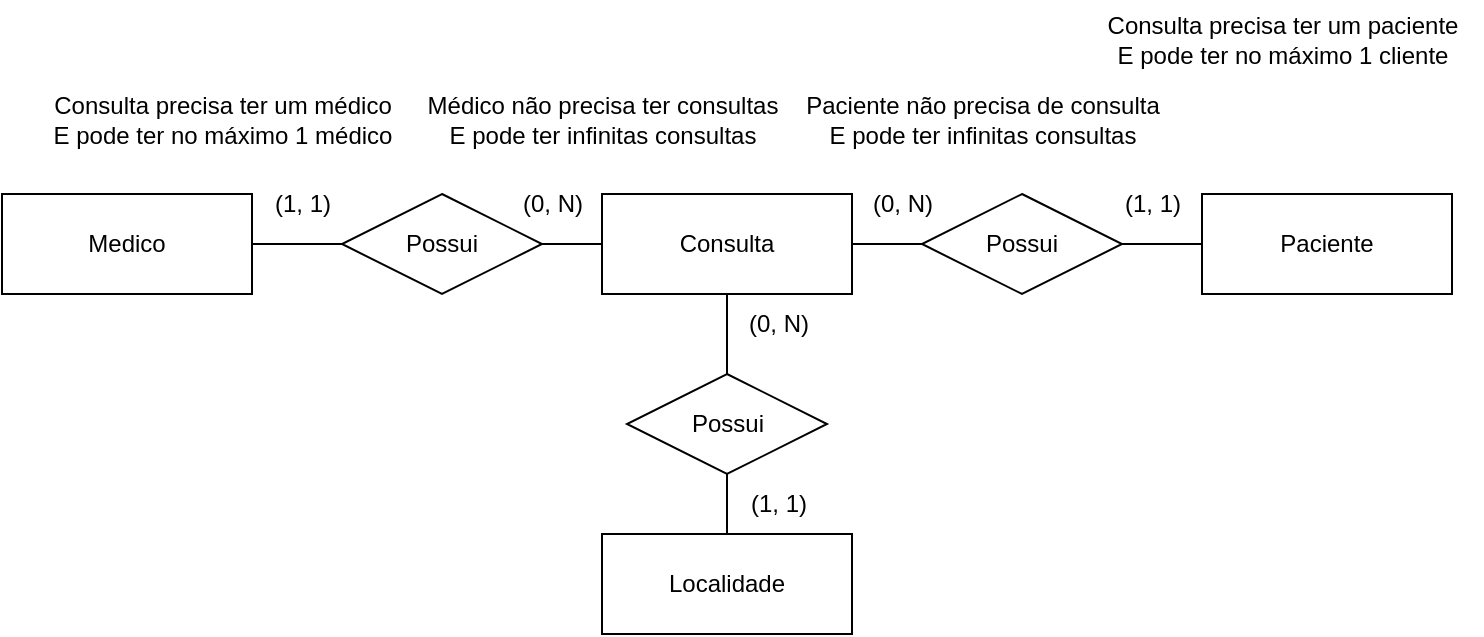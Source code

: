 <mxfile version="26.2.4" pages="3">
  <diagram name="Modelo Conceitual" id="lQObO2zVWyFt1zHeVum0">
    <mxGraphModel dx="863" dy="475" grid="1" gridSize="10" guides="1" tooltips="1" connect="1" arrows="1" fold="1" page="1" pageScale="1" pageWidth="827" pageHeight="1169" math="0" shadow="0">
      <root>
        <mxCell id="0" />
        <mxCell id="1" parent="0" />
        <mxCell id="z-CXt940HgK7hpkrll2q-1" value="Medico" style="whiteSpace=wrap;html=1;align=center;" vertex="1" parent="1">
          <mxGeometry x="90" y="140" width="125" height="50" as="geometry" />
        </mxCell>
        <mxCell id="z-CXt940HgK7hpkrll2q-2" value="Paciente" style="whiteSpace=wrap;html=1;align=center;" vertex="1" parent="1">
          <mxGeometry x="690" y="140" width="125" height="50" as="geometry" />
        </mxCell>
        <mxCell id="z-CXt940HgK7hpkrll2q-12" value="" style="edgeStyle=orthogonalEdgeStyle;rounded=0;orthogonalLoop=1;jettySize=auto;html=1;endArrow=none;startFill=0;" edge="1" parent="1" source="z-CXt940HgK7hpkrll2q-3" target="z-CXt940HgK7hpkrll2q-6">
          <mxGeometry relative="1" as="geometry" />
        </mxCell>
        <mxCell id="z-CXt940HgK7hpkrll2q-13" value="" style="edgeStyle=orthogonalEdgeStyle;rounded=0;orthogonalLoop=1;jettySize=auto;html=1;endArrow=none;startFill=0;" edge="1" parent="1" source="z-CXt940HgK7hpkrll2q-3" target="z-CXt940HgK7hpkrll2q-7">
          <mxGeometry relative="1" as="geometry" />
        </mxCell>
        <mxCell id="z-CXt940HgK7hpkrll2q-16" value="" style="edgeStyle=orthogonalEdgeStyle;rounded=0;orthogonalLoop=1;jettySize=auto;html=1;endArrow=none;startFill=0;" edge="1" parent="1" source="z-CXt940HgK7hpkrll2q-3" target="z-CXt940HgK7hpkrll2q-15">
          <mxGeometry relative="1" as="geometry" />
        </mxCell>
        <mxCell id="z-CXt940HgK7hpkrll2q-3" value="Consulta" style="whiteSpace=wrap;html=1;align=center;" vertex="1" parent="1">
          <mxGeometry x="390" y="140" width="125" height="50" as="geometry" />
        </mxCell>
        <mxCell id="z-CXt940HgK7hpkrll2q-18" value="" style="edgeStyle=orthogonalEdgeStyle;rounded=0;orthogonalLoop=1;jettySize=auto;html=1;endArrow=none;startFill=0;" edge="1" parent="1" source="z-CXt940HgK7hpkrll2q-5" target="z-CXt940HgK7hpkrll2q-15">
          <mxGeometry relative="1" as="geometry" />
        </mxCell>
        <mxCell id="z-CXt940HgK7hpkrll2q-5" value="Localidade" style="whiteSpace=wrap;html=1;align=center;" vertex="1" parent="1">
          <mxGeometry x="390" y="310" width="125" height="50" as="geometry" />
        </mxCell>
        <mxCell id="z-CXt940HgK7hpkrll2q-9" value="" style="edgeStyle=orthogonalEdgeStyle;rounded=0;orthogonalLoop=1;jettySize=auto;html=1;endArrow=none;startFill=0;" edge="1" parent="1" source="z-CXt940HgK7hpkrll2q-6" target="z-CXt940HgK7hpkrll2q-1">
          <mxGeometry relative="1" as="geometry" />
        </mxCell>
        <mxCell id="z-CXt940HgK7hpkrll2q-6" value="Possui" style="shape=rhombus;perimeter=rhombusPerimeter;whiteSpace=wrap;html=1;align=center;" vertex="1" parent="1">
          <mxGeometry x="260" y="140" width="100" height="50" as="geometry" />
        </mxCell>
        <mxCell id="z-CXt940HgK7hpkrll2q-14" value="" style="edgeStyle=orthogonalEdgeStyle;rounded=0;orthogonalLoop=1;jettySize=auto;html=1;endArrow=none;startFill=0;" edge="1" parent="1" source="z-CXt940HgK7hpkrll2q-7" target="z-CXt940HgK7hpkrll2q-2">
          <mxGeometry relative="1" as="geometry" />
        </mxCell>
        <mxCell id="z-CXt940HgK7hpkrll2q-7" value="Possui" style="shape=rhombus;perimeter=rhombusPerimeter;whiteSpace=wrap;html=1;align=center;" vertex="1" parent="1">
          <mxGeometry x="550" y="140" width="100" height="50" as="geometry" />
        </mxCell>
        <mxCell id="z-CXt940HgK7hpkrll2q-15" value="Possui" style="shape=rhombus;perimeter=rhombusPerimeter;whiteSpace=wrap;html=1;align=center;" vertex="1" parent="1">
          <mxGeometry x="402.5" y="230" width="100" height="50" as="geometry" />
        </mxCell>
        <mxCell id="z-CXt940HgK7hpkrll2q-19" value="(1, 1)" style="text;html=1;align=center;verticalAlign=middle;resizable=0;points=[];autosize=1;strokeColor=none;fillColor=none;" vertex="1" parent="1">
          <mxGeometry x="215" y="130" width="50" height="30" as="geometry" />
        </mxCell>
        <mxCell id="z-CXt940HgK7hpkrll2q-20" value="(0, N)" style="text;html=1;align=center;verticalAlign=middle;resizable=0;points=[];autosize=1;strokeColor=none;fillColor=none;" vertex="1" parent="1">
          <mxGeometry x="340" y="130" width="50" height="30" as="geometry" />
        </mxCell>
        <mxCell id="z-CXt940HgK7hpkrll2q-21" value="Consulta precisa ter um médico&lt;br&gt;E pode ter no máximo 1 médico" style="text;html=1;align=center;verticalAlign=middle;resizable=0;points=[];autosize=1;strokeColor=none;fillColor=none;" vertex="1" parent="1">
          <mxGeometry x="105" y="83" width="190" height="40" as="geometry" />
        </mxCell>
        <mxCell id="z-CXt940HgK7hpkrll2q-22" value="Médico não precisa ter consultas&lt;br&gt;E pode ter infinitas consultas" style="text;html=1;align=center;verticalAlign=middle;resizable=0;points=[];autosize=1;strokeColor=none;fillColor=none;" vertex="1" parent="1">
          <mxGeometry x="290" y="83" width="200" height="40" as="geometry" />
        </mxCell>
        <mxCell id="z-CXt940HgK7hpkrll2q-23" value="(1, 1)" style="text;html=1;align=center;verticalAlign=middle;resizable=0;points=[];autosize=1;strokeColor=none;fillColor=none;" vertex="1" parent="1">
          <mxGeometry x="640" y="130" width="50" height="30" as="geometry" />
        </mxCell>
        <mxCell id="z-CXt940HgK7hpkrll2q-24" value="(0, N)" style="text;html=1;align=center;verticalAlign=middle;resizable=0;points=[];autosize=1;strokeColor=none;fillColor=none;" vertex="1" parent="1">
          <mxGeometry x="515" y="130" width="50" height="30" as="geometry" />
        </mxCell>
        <mxCell id="z-CXt940HgK7hpkrll2q-25" value="(1, 1)" style="text;html=1;align=center;verticalAlign=middle;resizable=0;points=[];autosize=1;strokeColor=none;fillColor=none;" vertex="1" parent="1">
          <mxGeometry x="452.5" y="280" width="50" height="30" as="geometry" />
        </mxCell>
        <mxCell id="z-CXt940HgK7hpkrll2q-26" value="Paciente não precisa de consulta&lt;br&gt;E pode ter infinitas consultas" style="text;html=1;align=center;verticalAlign=middle;resizable=0;points=[];autosize=1;strokeColor=none;fillColor=none;" vertex="1" parent="1">
          <mxGeometry x="480" y="83" width="200" height="40" as="geometry" />
        </mxCell>
        <mxCell id="z-CXt940HgK7hpkrll2q-27" value="(0, N)" style="text;html=1;align=center;verticalAlign=middle;resizable=0;points=[];autosize=1;strokeColor=none;fillColor=none;" vertex="1" parent="1">
          <mxGeometry x="452.5" y="190" width="50" height="30" as="geometry" />
        </mxCell>
        <mxCell id="z-CXt940HgK7hpkrll2q-28" value="Consulta precisa ter um paciente&lt;br&gt;E pode ter no máximo 1 cliente" style="text;html=1;align=center;verticalAlign=middle;resizable=0;points=[];autosize=1;strokeColor=none;fillColor=none;" vertex="1" parent="1">
          <mxGeometry x="630" y="43" width="200" height="40" as="geometry" />
        </mxCell>
      </root>
    </mxGraphModel>
  </diagram>
  <diagram id="CRshvavJHdEiDE6EXVRU" name="Modelo Lógico">
    <mxGraphModel dx="1151" dy="633" grid="1" gridSize="10" guides="1" tooltips="1" connect="1" arrows="1" fold="1" page="1" pageScale="1" pageWidth="827" pageHeight="1169" math="0" shadow="0">
      <root>
        <mxCell id="0" />
        <mxCell id="1" parent="0" />
        <mxCell id="iVw9ZuZXRppPQc15e4Vy-1" value="Medico" style="shape=table;startSize=30;container=1;collapsible=1;childLayout=tableLayout;fixedRows=1;rowLines=0;fontStyle=1;align=center;resizeLast=1;html=1;" vertex="1" parent="1">
          <mxGeometry x="80" y="140" width="180" height="180" as="geometry" />
        </mxCell>
        <mxCell id="iVw9ZuZXRppPQc15e4Vy-2" value="" style="shape=tableRow;horizontal=0;startSize=0;swimlaneHead=0;swimlaneBody=0;fillColor=none;collapsible=0;dropTarget=0;points=[[0,0.5],[1,0.5]];portConstraint=eastwest;top=0;left=0;right=0;bottom=1;" vertex="1" parent="iVw9ZuZXRppPQc15e4Vy-1">
          <mxGeometry y="30" width="180" height="30" as="geometry" />
        </mxCell>
        <mxCell id="iVw9ZuZXRppPQc15e4Vy-3" value="PK" style="shape=partialRectangle;connectable=0;fillColor=none;top=0;left=0;bottom=0;right=0;fontStyle=1;overflow=hidden;whiteSpace=wrap;html=1;" vertex="1" parent="iVw9ZuZXRppPQc15e4Vy-2">
          <mxGeometry width="30" height="30" as="geometry">
            <mxRectangle width="30" height="30" as="alternateBounds" />
          </mxGeometry>
        </mxCell>
        <mxCell id="iVw9ZuZXRppPQc15e4Vy-4" value="IdMedico" style="shape=partialRectangle;connectable=0;fillColor=none;top=0;left=0;bottom=0;right=0;align=left;spacingLeft=6;fontStyle=5;overflow=hidden;whiteSpace=wrap;html=1;" vertex="1" parent="iVw9ZuZXRppPQc15e4Vy-2">
          <mxGeometry x="30" width="150" height="30" as="geometry">
            <mxRectangle width="150" height="30" as="alternateBounds" />
          </mxGeometry>
        </mxCell>
        <mxCell id="iVw9ZuZXRppPQc15e4Vy-5" value="" style="shape=tableRow;horizontal=0;startSize=0;swimlaneHead=0;swimlaneBody=0;fillColor=none;collapsible=0;dropTarget=0;points=[[0,0.5],[1,0.5]];portConstraint=eastwest;top=0;left=0;right=0;bottom=0;" vertex="1" parent="iVw9ZuZXRppPQc15e4Vy-1">
          <mxGeometry y="60" width="180" height="30" as="geometry" />
        </mxCell>
        <mxCell id="iVw9ZuZXRppPQc15e4Vy-6" value="" style="shape=partialRectangle;connectable=0;fillColor=none;top=0;left=0;bottom=0;right=0;editable=1;overflow=hidden;whiteSpace=wrap;html=1;" vertex="1" parent="iVw9ZuZXRppPQc15e4Vy-5">
          <mxGeometry width="30" height="30" as="geometry">
            <mxRectangle width="30" height="30" as="alternateBounds" />
          </mxGeometry>
        </mxCell>
        <mxCell id="iVw9ZuZXRppPQc15e4Vy-7" value="Nome" style="shape=partialRectangle;connectable=0;fillColor=none;top=0;left=0;bottom=0;right=0;align=left;spacingLeft=6;overflow=hidden;whiteSpace=wrap;html=1;" vertex="1" parent="iVw9ZuZXRppPQc15e4Vy-5">
          <mxGeometry x="30" width="150" height="30" as="geometry">
            <mxRectangle width="150" height="30" as="alternateBounds" />
          </mxGeometry>
        </mxCell>
        <mxCell id="iVw9ZuZXRppPQc15e4Vy-8" value="" style="shape=tableRow;horizontal=0;startSize=0;swimlaneHead=0;swimlaneBody=0;fillColor=none;collapsible=0;dropTarget=0;points=[[0,0.5],[1,0.5]];portConstraint=eastwest;top=0;left=0;right=0;bottom=0;" vertex="1" parent="iVw9ZuZXRppPQc15e4Vy-1">
          <mxGeometry y="90" width="180" height="30" as="geometry" />
        </mxCell>
        <mxCell id="iVw9ZuZXRppPQc15e4Vy-9" value="" style="shape=partialRectangle;connectable=0;fillColor=none;top=0;left=0;bottom=0;right=0;editable=1;overflow=hidden;whiteSpace=wrap;html=1;" vertex="1" parent="iVw9ZuZXRppPQc15e4Vy-8">
          <mxGeometry width="30" height="30" as="geometry">
            <mxRectangle width="30" height="30" as="alternateBounds" />
          </mxGeometry>
        </mxCell>
        <mxCell id="iVw9ZuZXRppPQc15e4Vy-10" value="CRM" style="shape=partialRectangle;connectable=0;fillColor=none;top=0;left=0;bottom=0;right=0;align=left;spacingLeft=6;overflow=hidden;whiteSpace=wrap;html=1;" vertex="1" parent="iVw9ZuZXRppPQc15e4Vy-8">
          <mxGeometry x="30" width="150" height="30" as="geometry">
            <mxRectangle width="150" height="30" as="alternateBounds" />
          </mxGeometry>
        </mxCell>
        <mxCell id="iVw9ZuZXRppPQc15e4Vy-11" value="" style="shape=tableRow;horizontal=0;startSize=0;swimlaneHead=0;swimlaneBody=0;fillColor=none;collapsible=0;dropTarget=0;points=[[0,0.5],[1,0.5]];portConstraint=eastwest;top=0;left=0;right=0;bottom=0;" vertex="1" parent="iVw9ZuZXRppPQc15e4Vy-1">
          <mxGeometry y="120" width="180" height="30" as="geometry" />
        </mxCell>
        <mxCell id="iVw9ZuZXRppPQc15e4Vy-12" value="" style="shape=partialRectangle;connectable=0;fillColor=none;top=0;left=0;bottom=0;right=0;editable=1;overflow=hidden;whiteSpace=wrap;html=1;" vertex="1" parent="iVw9ZuZXRppPQc15e4Vy-11">
          <mxGeometry width="30" height="30" as="geometry">
            <mxRectangle width="30" height="30" as="alternateBounds" />
          </mxGeometry>
        </mxCell>
        <mxCell id="iVw9ZuZXRppPQc15e4Vy-13" value="Especialidade" style="shape=partialRectangle;connectable=0;fillColor=none;top=0;left=0;bottom=0;right=0;align=left;spacingLeft=6;overflow=hidden;whiteSpace=wrap;html=1;" vertex="1" parent="iVw9ZuZXRppPQc15e4Vy-11">
          <mxGeometry x="30" width="150" height="30" as="geometry">
            <mxRectangle width="150" height="30" as="alternateBounds" />
          </mxGeometry>
        </mxCell>
        <mxCell id="zVkJHphGqZ8btt9pS4ZH-1" value="" style="shape=tableRow;horizontal=0;startSize=0;swimlaneHead=0;swimlaneBody=0;fillColor=none;collapsible=0;dropTarget=0;points=[[0,0.5],[1,0.5]];portConstraint=eastwest;top=0;left=0;right=0;bottom=0;" vertex="1" parent="iVw9ZuZXRppPQc15e4Vy-1">
          <mxGeometry y="150" width="180" height="30" as="geometry" />
        </mxCell>
        <mxCell id="zVkJHphGqZ8btt9pS4ZH-2" value="" style="shape=partialRectangle;connectable=0;fillColor=none;top=0;left=0;bottom=0;right=0;editable=1;overflow=hidden;whiteSpace=wrap;html=1;" vertex="1" parent="zVkJHphGqZ8btt9pS4ZH-1">
          <mxGeometry width="30" height="30" as="geometry">
            <mxRectangle width="30" height="30" as="alternateBounds" />
          </mxGeometry>
        </mxCell>
        <mxCell id="zVkJHphGqZ8btt9pS4ZH-3" value="HorarioTrabalho" style="shape=partialRectangle;connectable=0;fillColor=none;top=0;left=0;bottom=0;right=0;align=left;spacingLeft=6;overflow=hidden;whiteSpace=wrap;html=1;" vertex="1" parent="zVkJHphGqZ8btt9pS4ZH-1">
          <mxGeometry x="30" width="150" height="30" as="geometry">
            <mxRectangle width="150" height="30" as="alternateBounds" />
          </mxGeometry>
        </mxCell>
        <mxCell id="zVkJHphGqZ8btt9pS4ZH-7" value="Consulta" style="shape=table;startSize=30;container=1;collapsible=1;childLayout=tableLayout;fixedRows=1;rowLines=0;fontStyle=1;align=center;resizeLast=1;html=1;" vertex="1" parent="1">
          <mxGeometry x="360" y="140" width="180" height="210" as="geometry" />
        </mxCell>
        <mxCell id="zVkJHphGqZ8btt9pS4ZH-8" value="" style="shape=tableRow;horizontal=0;startSize=0;swimlaneHead=0;swimlaneBody=0;fillColor=none;collapsible=0;dropTarget=0;points=[[0,0.5],[1,0.5]];portConstraint=eastwest;top=0;left=0;right=0;bottom=1;" vertex="1" parent="zVkJHphGqZ8btt9pS4ZH-7">
          <mxGeometry y="30" width="180" height="30" as="geometry" />
        </mxCell>
        <mxCell id="zVkJHphGqZ8btt9pS4ZH-9" value="PK" style="shape=partialRectangle;connectable=0;fillColor=none;top=0;left=0;bottom=0;right=0;fontStyle=1;overflow=hidden;whiteSpace=wrap;html=1;" vertex="1" parent="zVkJHphGqZ8btt9pS4ZH-8">
          <mxGeometry width="30" height="30" as="geometry">
            <mxRectangle width="30" height="30" as="alternateBounds" />
          </mxGeometry>
        </mxCell>
        <mxCell id="zVkJHphGqZ8btt9pS4ZH-10" value="IdConsulta" style="shape=partialRectangle;connectable=0;fillColor=none;top=0;left=0;bottom=0;right=0;align=left;spacingLeft=6;fontStyle=5;overflow=hidden;whiteSpace=wrap;html=1;" vertex="1" parent="zVkJHphGqZ8btt9pS4ZH-8">
          <mxGeometry x="30" width="150" height="30" as="geometry">
            <mxRectangle width="150" height="30" as="alternateBounds" />
          </mxGeometry>
        </mxCell>
        <mxCell id="zVkJHphGqZ8btt9pS4ZH-11" value="" style="shape=tableRow;horizontal=0;startSize=0;swimlaneHead=0;swimlaneBody=0;fillColor=none;collapsible=0;dropTarget=0;points=[[0,0.5],[1,0.5]];portConstraint=eastwest;top=0;left=0;right=0;bottom=0;" vertex="1" parent="zVkJHphGqZ8btt9pS4ZH-7">
          <mxGeometry y="60" width="180" height="30" as="geometry" />
        </mxCell>
        <mxCell id="zVkJHphGqZ8btt9pS4ZH-12" value="" style="shape=partialRectangle;connectable=0;fillColor=none;top=0;left=0;bottom=0;right=0;editable=1;overflow=hidden;whiteSpace=wrap;html=1;" vertex="1" parent="zVkJHphGqZ8btt9pS4ZH-11">
          <mxGeometry width="30" height="30" as="geometry">
            <mxRectangle width="30" height="30" as="alternateBounds" />
          </mxGeometry>
        </mxCell>
        <mxCell id="zVkJHphGqZ8btt9pS4ZH-13" value="Horario" style="shape=partialRectangle;connectable=0;fillColor=none;top=0;left=0;bottom=0;right=0;align=left;spacingLeft=6;overflow=hidden;whiteSpace=wrap;html=1;" vertex="1" parent="zVkJHphGqZ8btt9pS4ZH-11">
          <mxGeometry x="30" width="150" height="30" as="geometry">
            <mxRectangle width="150" height="30" as="alternateBounds" />
          </mxGeometry>
        </mxCell>
        <mxCell id="zVkJHphGqZ8btt9pS4ZH-14" value="" style="shape=tableRow;horizontal=0;startSize=0;swimlaneHead=0;swimlaneBody=0;fillColor=none;collapsible=0;dropTarget=0;points=[[0,0.5],[1,0.5]];portConstraint=eastwest;top=0;left=0;right=0;bottom=0;" vertex="1" parent="zVkJHphGqZ8btt9pS4ZH-7">
          <mxGeometry y="90" width="180" height="30" as="geometry" />
        </mxCell>
        <mxCell id="zVkJHphGqZ8btt9pS4ZH-15" value="" style="shape=partialRectangle;connectable=0;fillColor=none;top=0;left=0;bottom=0;right=0;editable=1;overflow=hidden;whiteSpace=wrap;html=1;" vertex="1" parent="zVkJHphGqZ8btt9pS4ZH-14">
          <mxGeometry width="30" height="30" as="geometry">
            <mxRectangle width="30" height="30" as="alternateBounds" />
          </mxGeometry>
        </mxCell>
        <mxCell id="zVkJHphGqZ8btt9pS4ZH-16" value="Data" style="shape=partialRectangle;connectable=0;fillColor=none;top=0;left=0;bottom=0;right=0;align=left;spacingLeft=6;overflow=hidden;whiteSpace=wrap;html=1;" vertex="1" parent="zVkJHphGqZ8btt9pS4ZH-14">
          <mxGeometry x="30" width="150" height="30" as="geometry">
            <mxRectangle width="150" height="30" as="alternateBounds" />
          </mxGeometry>
        </mxCell>
        <mxCell id="zVkJHphGqZ8btt9pS4ZH-64" value="" style="shape=tableRow;horizontal=0;startSize=0;swimlaneHead=0;swimlaneBody=0;fillColor=none;collapsible=0;dropTarget=0;points=[[0,0.5],[1,0.5]];portConstraint=eastwest;top=0;left=0;right=0;bottom=1;" vertex="1" parent="zVkJHphGqZ8btt9pS4ZH-7">
          <mxGeometry y="120" width="180" height="30" as="geometry" />
        </mxCell>
        <mxCell id="zVkJHphGqZ8btt9pS4ZH-65" value="FK" style="shape=partialRectangle;connectable=0;fillColor=none;top=0;left=0;bottom=0;right=0;fontStyle=1;overflow=hidden;whiteSpace=wrap;html=1;" vertex="1" parent="zVkJHphGqZ8btt9pS4ZH-64">
          <mxGeometry width="30" height="30" as="geometry">
            <mxRectangle width="30" height="30" as="alternateBounds" />
          </mxGeometry>
        </mxCell>
        <mxCell id="zVkJHphGqZ8btt9pS4ZH-66" value="IdMedico" style="shape=partialRectangle;connectable=0;fillColor=none;top=0;left=0;bottom=0;right=0;align=left;spacingLeft=6;fontStyle=5;overflow=hidden;whiteSpace=wrap;html=1;" vertex="1" parent="zVkJHphGqZ8btt9pS4ZH-64">
          <mxGeometry x="30" width="150" height="30" as="geometry">
            <mxRectangle width="150" height="30" as="alternateBounds" />
          </mxGeometry>
        </mxCell>
        <mxCell id="zVkJHphGqZ8btt9pS4ZH-67" value="" style="shape=tableRow;horizontal=0;startSize=0;swimlaneHead=0;swimlaneBody=0;fillColor=none;collapsible=0;dropTarget=0;points=[[0,0.5],[1,0.5]];portConstraint=eastwest;top=0;left=0;right=0;bottom=1;" vertex="1" parent="zVkJHphGqZ8btt9pS4ZH-7">
          <mxGeometry y="150" width="180" height="30" as="geometry" />
        </mxCell>
        <mxCell id="zVkJHphGqZ8btt9pS4ZH-68" value="FK" style="shape=partialRectangle;connectable=0;fillColor=none;top=0;left=0;bottom=0;right=0;fontStyle=1;overflow=hidden;whiteSpace=wrap;html=1;" vertex="1" parent="zVkJHphGqZ8btt9pS4ZH-67">
          <mxGeometry width="30" height="30" as="geometry">
            <mxRectangle width="30" height="30" as="alternateBounds" />
          </mxGeometry>
        </mxCell>
        <mxCell id="zVkJHphGqZ8btt9pS4ZH-69" value="IdPaciente" style="shape=partialRectangle;connectable=0;fillColor=none;top=0;left=0;bottom=0;right=0;align=left;spacingLeft=6;fontStyle=5;overflow=hidden;whiteSpace=wrap;html=1;" vertex="1" parent="zVkJHphGqZ8btt9pS4ZH-67">
          <mxGeometry x="30" width="150" height="30" as="geometry">
            <mxRectangle width="150" height="30" as="alternateBounds" />
          </mxGeometry>
        </mxCell>
        <mxCell id="zVkJHphGqZ8btt9pS4ZH-70" value="" style="shape=tableRow;horizontal=0;startSize=0;swimlaneHead=0;swimlaneBody=0;fillColor=none;collapsible=0;dropTarget=0;points=[[0,0.5],[1,0.5]];portConstraint=eastwest;top=0;left=0;right=0;bottom=1;" vertex="1" parent="zVkJHphGqZ8btt9pS4ZH-7">
          <mxGeometry y="180" width="180" height="30" as="geometry" />
        </mxCell>
        <mxCell id="zVkJHphGqZ8btt9pS4ZH-71" value="FK" style="shape=partialRectangle;connectable=0;fillColor=none;top=0;left=0;bottom=0;right=0;fontStyle=1;overflow=hidden;whiteSpace=wrap;html=1;" vertex="1" parent="zVkJHphGqZ8btt9pS4ZH-70">
          <mxGeometry width="30" height="30" as="geometry">
            <mxRectangle width="30" height="30" as="alternateBounds" />
          </mxGeometry>
        </mxCell>
        <mxCell id="zVkJHphGqZ8btt9pS4ZH-72" value="idLocalidade" style="shape=partialRectangle;connectable=0;fillColor=none;top=0;left=0;bottom=0;right=0;align=left;spacingLeft=6;fontStyle=5;overflow=hidden;whiteSpace=wrap;html=1;" vertex="1" parent="zVkJHphGqZ8btt9pS4ZH-70">
          <mxGeometry x="30" width="150" height="30" as="geometry">
            <mxRectangle width="150" height="30" as="alternateBounds" />
          </mxGeometry>
        </mxCell>
        <mxCell id="zVkJHphGqZ8btt9pS4ZH-23" value="Paciente" style="shape=table;startSize=30;container=1;collapsible=1;childLayout=tableLayout;fixedRows=1;rowLines=0;fontStyle=1;align=center;resizeLast=1;html=1;" vertex="1" parent="1">
          <mxGeometry x="640" y="140" width="180" height="240" as="geometry" />
        </mxCell>
        <mxCell id="zVkJHphGqZ8btt9pS4ZH-24" value="" style="shape=tableRow;horizontal=0;startSize=0;swimlaneHead=0;swimlaneBody=0;fillColor=none;collapsible=0;dropTarget=0;points=[[0,0.5],[1,0.5]];portConstraint=eastwest;top=0;left=0;right=0;bottom=1;" vertex="1" parent="zVkJHphGqZ8btt9pS4ZH-23">
          <mxGeometry y="30" width="180" height="30" as="geometry" />
        </mxCell>
        <mxCell id="zVkJHphGqZ8btt9pS4ZH-25" value="PK" style="shape=partialRectangle;connectable=0;fillColor=none;top=0;left=0;bottom=0;right=0;fontStyle=1;overflow=hidden;whiteSpace=wrap;html=1;" vertex="1" parent="zVkJHphGqZ8btt9pS4ZH-24">
          <mxGeometry width="30" height="30" as="geometry">
            <mxRectangle width="30" height="30" as="alternateBounds" />
          </mxGeometry>
        </mxCell>
        <mxCell id="zVkJHphGqZ8btt9pS4ZH-26" value="IdPaciente" style="shape=partialRectangle;connectable=0;fillColor=none;top=0;left=0;bottom=0;right=0;align=left;spacingLeft=6;fontStyle=5;overflow=hidden;whiteSpace=wrap;html=1;" vertex="1" parent="zVkJHphGqZ8btt9pS4ZH-24">
          <mxGeometry x="30" width="150" height="30" as="geometry">
            <mxRectangle width="150" height="30" as="alternateBounds" />
          </mxGeometry>
        </mxCell>
        <mxCell id="zVkJHphGqZ8btt9pS4ZH-27" value="" style="shape=tableRow;horizontal=0;startSize=0;swimlaneHead=0;swimlaneBody=0;fillColor=none;collapsible=0;dropTarget=0;points=[[0,0.5],[1,0.5]];portConstraint=eastwest;top=0;left=0;right=0;bottom=0;" vertex="1" parent="zVkJHphGqZ8btt9pS4ZH-23">
          <mxGeometry y="60" width="180" height="30" as="geometry" />
        </mxCell>
        <mxCell id="zVkJHphGqZ8btt9pS4ZH-28" value="" style="shape=partialRectangle;connectable=0;fillColor=none;top=0;left=0;bottom=0;right=0;editable=1;overflow=hidden;whiteSpace=wrap;html=1;" vertex="1" parent="zVkJHphGqZ8btt9pS4ZH-27">
          <mxGeometry width="30" height="30" as="geometry">
            <mxRectangle width="30" height="30" as="alternateBounds" />
          </mxGeometry>
        </mxCell>
        <mxCell id="zVkJHphGqZ8btt9pS4ZH-29" value="Nome" style="shape=partialRectangle;connectable=0;fillColor=none;top=0;left=0;bottom=0;right=0;align=left;spacingLeft=6;overflow=hidden;whiteSpace=wrap;html=1;" vertex="1" parent="zVkJHphGqZ8btt9pS4ZH-27">
          <mxGeometry x="30" width="150" height="30" as="geometry">
            <mxRectangle width="150" height="30" as="alternateBounds" />
          </mxGeometry>
        </mxCell>
        <mxCell id="zVkJHphGqZ8btt9pS4ZH-30" value="" style="shape=tableRow;horizontal=0;startSize=0;swimlaneHead=0;swimlaneBody=0;fillColor=none;collapsible=0;dropTarget=0;points=[[0,0.5],[1,0.5]];portConstraint=eastwest;top=0;left=0;right=0;bottom=0;" vertex="1" parent="zVkJHphGqZ8btt9pS4ZH-23">
          <mxGeometry y="90" width="180" height="30" as="geometry" />
        </mxCell>
        <mxCell id="zVkJHphGqZ8btt9pS4ZH-31" value="" style="shape=partialRectangle;connectable=0;fillColor=none;top=0;left=0;bottom=0;right=0;editable=1;overflow=hidden;whiteSpace=wrap;html=1;" vertex="1" parent="zVkJHphGqZ8btt9pS4ZH-30">
          <mxGeometry width="30" height="30" as="geometry">
            <mxRectangle width="30" height="30" as="alternateBounds" />
          </mxGeometry>
        </mxCell>
        <mxCell id="zVkJHphGqZ8btt9pS4ZH-32" value="CPF" style="shape=partialRectangle;connectable=0;fillColor=none;top=0;left=0;bottom=0;right=0;align=left;spacingLeft=6;overflow=hidden;whiteSpace=wrap;html=1;" vertex="1" parent="zVkJHphGqZ8btt9pS4ZH-30">
          <mxGeometry x="30" width="150" height="30" as="geometry">
            <mxRectangle width="150" height="30" as="alternateBounds" />
          </mxGeometry>
        </mxCell>
        <mxCell id="zVkJHphGqZ8btt9pS4ZH-33" value="" style="shape=tableRow;horizontal=0;startSize=0;swimlaneHead=0;swimlaneBody=0;fillColor=none;collapsible=0;dropTarget=0;points=[[0,0.5],[1,0.5]];portConstraint=eastwest;top=0;left=0;right=0;bottom=0;" vertex="1" parent="zVkJHphGqZ8btt9pS4ZH-23">
          <mxGeometry y="120" width="180" height="30" as="geometry" />
        </mxCell>
        <mxCell id="zVkJHphGqZ8btt9pS4ZH-34" value="" style="shape=partialRectangle;connectable=0;fillColor=none;top=0;left=0;bottom=0;right=0;editable=1;overflow=hidden;whiteSpace=wrap;html=1;" vertex="1" parent="zVkJHphGqZ8btt9pS4ZH-33">
          <mxGeometry width="30" height="30" as="geometry">
            <mxRectangle width="30" height="30" as="alternateBounds" />
          </mxGeometry>
        </mxCell>
        <mxCell id="zVkJHphGqZ8btt9pS4ZH-35" value="Convenio" style="shape=partialRectangle;connectable=0;fillColor=none;top=0;left=0;bottom=0;right=0;align=left;spacingLeft=6;overflow=hidden;whiteSpace=wrap;html=1;" vertex="1" parent="zVkJHphGqZ8btt9pS4ZH-33">
          <mxGeometry x="30" width="150" height="30" as="geometry">
            <mxRectangle width="150" height="30" as="alternateBounds" />
          </mxGeometry>
        </mxCell>
        <mxCell id="zVkJHphGqZ8btt9pS4ZH-36" value="" style="shape=tableRow;horizontal=0;startSize=0;swimlaneHead=0;swimlaneBody=0;fillColor=none;collapsible=0;dropTarget=0;points=[[0,0.5],[1,0.5]];portConstraint=eastwest;top=0;left=0;right=0;bottom=0;" vertex="1" parent="zVkJHphGqZ8btt9pS4ZH-23">
          <mxGeometry y="150" width="180" height="30" as="geometry" />
        </mxCell>
        <mxCell id="zVkJHphGqZ8btt9pS4ZH-37" value="" style="shape=partialRectangle;connectable=0;fillColor=none;top=0;left=0;bottom=0;right=0;editable=1;overflow=hidden;whiteSpace=wrap;html=1;" vertex="1" parent="zVkJHphGqZ8btt9pS4ZH-36">
          <mxGeometry width="30" height="30" as="geometry">
            <mxRectangle width="30" height="30" as="alternateBounds" />
          </mxGeometry>
        </mxCell>
        <mxCell id="zVkJHphGqZ8btt9pS4ZH-38" value="Endereco" style="shape=partialRectangle;connectable=0;fillColor=none;top=0;left=0;bottom=0;right=0;align=left;spacingLeft=6;overflow=hidden;whiteSpace=wrap;html=1;" vertex="1" parent="zVkJHphGqZ8btt9pS4ZH-36">
          <mxGeometry x="30" width="150" height="30" as="geometry">
            <mxRectangle width="150" height="30" as="alternateBounds" />
          </mxGeometry>
        </mxCell>
        <mxCell id="zVkJHphGqZ8btt9pS4ZH-55" value="" style="shape=tableRow;horizontal=0;startSize=0;swimlaneHead=0;swimlaneBody=0;fillColor=none;collapsible=0;dropTarget=0;points=[[0,0.5],[1,0.5]];portConstraint=eastwest;top=0;left=0;right=0;bottom=0;" vertex="1" parent="zVkJHphGqZ8btt9pS4ZH-23">
          <mxGeometry y="180" width="180" height="30" as="geometry" />
        </mxCell>
        <mxCell id="zVkJHphGqZ8btt9pS4ZH-56" value="" style="shape=partialRectangle;connectable=0;fillColor=none;top=0;left=0;bottom=0;right=0;editable=1;overflow=hidden;whiteSpace=wrap;html=1;" vertex="1" parent="zVkJHphGqZ8btt9pS4ZH-55">
          <mxGeometry width="30" height="30" as="geometry">
            <mxRectangle width="30" height="30" as="alternateBounds" />
          </mxGeometry>
        </mxCell>
        <mxCell id="zVkJHphGqZ8btt9pS4ZH-57" value="DataNascimento" style="shape=partialRectangle;connectable=0;fillColor=none;top=0;left=0;bottom=0;right=0;align=left;spacingLeft=6;overflow=hidden;whiteSpace=wrap;html=1;" vertex="1" parent="zVkJHphGqZ8btt9pS4ZH-55">
          <mxGeometry x="30" width="150" height="30" as="geometry">
            <mxRectangle width="150" height="30" as="alternateBounds" />
          </mxGeometry>
        </mxCell>
        <mxCell id="zVkJHphGqZ8btt9pS4ZH-58" value="" style="shape=tableRow;horizontal=0;startSize=0;swimlaneHead=0;swimlaneBody=0;fillColor=none;collapsible=0;dropTarget=0;points=[[0,0.5],[1,0.5]];portConstraint=eastwest;top=0;left=0;right=0;bottom=0;" vertex="1" parent="zVkJHphGqZ8btt9pS4ZH-23">
          <mxGeometry y="210" width="180" height="30" as="geometry" />
        </mxCell>
        <mxCell id="zVkJHphGqZ8btt9pS4ZH-59" value="" style="shape=partialRectangle;connectable=0;fillColor=none;top=0;left=0;bottom=0;right=0;editable=1;overflow=hidden;whiteSpace=wrap;html=1;" vertex="1" parent="zVkJHphGqZ8btt9pS4ZH-58">
          <mxGeometry width="30" height="30" as="geometry">
            <mxRectangle width="30" height="30" as="alternateBounds" />
          </mxGeometry>
        </mxCell>
        <mxCell id="zVkJHphGqZ8btt9pS4ZH-60" value="Sexo" style="shape=partialRectangle;connectable=0;fillColor=none;top=0;left=0;bottom=0;right=0;align=left;spacingLeft=6;overflow=hidden;whiteSpace=wrap;html=1;" vertex="1" parent="zVkJHphGqZ8btt9pS4ZH-58">
          <mxGeometry x="30" width="150" height="30" as="geometry">
            <mxRectangle width="150" height="30" as="alternateBounds" />
          </mxGeometry>
        </mxCell>
        <mxCell id="zVkJHphGqZ8btt9pS4ZH-39" value="Localidade" style="shape=table;startSize=30;container=1;collapsible=1;childLayout=tableLayout;fixedRows=1;rowLines=0;fontStyle=1;align=center;resizeLast=1;html=1;" vertex="1" parent="1">
          <mxGeometry x="360" y="410" width="180" height="210" as="geometry" />
        </mxCell>
        <mxCell id="zVkJHphGqZ8btt9pS4ZH-40" value="" style="shape=tableRow;horizontal=0;startSize=0;swimlaneHead=0;swimlaneBody=0;fillColor=none;collapsible=0;dropTarget=0;points=[[0,0.5],[1,0.5]];portConstraint=eastwest;top=0;left=0;right=0;bottom=1;" vertex="1" parent="zVkJHphGqZ8btt9pS4ZH-39">
          <mxGeometry y="30" width="180" height="30" as="geometry" />
        </mxCell>
        <mxCell id="zVkJHphGqZ8btt9pS4ZH-41" value="PK" style="shape=partialRectangle;connectable=0;fillColor=none;top=0;left=0;bottom=0;right=0;fontStyle=1;overflow=hidden;whiteSpace=wrap;html=1;" vertex="1" parent="zVkJHphGqZ8btt9pS4ZH-40">
          <mxGeometry width="30" height="30" as="geometry">
            <mxRectangle width="30" height="30" as="alternateBounds" />
          </mxGeometry>
        </mxCell>
        <mxCell id="zVkJHphGqZ8btt9pS4ZH-42" value="IdLocalidade" style="shape=partialRectangle;connectable=0;fillColor=none;top=0;left=0;bottom=0;right=0;align=left;spacingLeft=6;fontStyle=5;overflow=hidden;whiteSpace=wrap;html=1;" vertex="1" parent="zVkJHphGqZ8btt9pS4ZH-40">
          <mxGeometry x="30" width="150" height="30" as="geometry">
            <mxRectangle width="150" height="30" as="alternateBounds" />
          </mxGeometry>
        </mxCell>
        <mxCell id="zVkJHphGqZ8btt9pS4ZH-43" value="" style="shape=tableRow;horizontal=0;startSize=0;swimlaneHead=0;swimlaneBody=0;fillColor=none;collapsible=0;dropTarget=0;points=[[0,0.5],[1,0.5]];portConstraint=eastwest;top=0;left=0;right=0;bottom=0;" vertex="1" parent="zVkJHphGqZ8btt9pS4ZH-39">
          <mxGeometry y="60" width="180" height="30" as="geometry" />
        </mxCell>
        <mxCell id="zVkJHphGqZ8btt9pS4ZH-44" value="" style="shape=partialRectangle;connectable=0;fillColor=none;top=0;left=0;bottom=0;right=0;editable=1;overflow=hidden;whiteSpace=wrap;html=1;" vertex="1" parent="zVkJHphGqZ8btt9pS4ZH-43">
          <mxGeometry width="30" height="30" as="geometry">
            <mxRectangle width="30" height="30" as="alternateBounds" />
          </mxGeometry>
        </mxCell>
        <mxCell id="zVkJHphGqZ8btt9pS4ZH-45" value="Endereco" style="shape=partialRectangle;connectable=0;fillColor=none;top=0;left=0;bottom=0;right=0;align=left;spacingLeft=6;overflow=hidden;whiteSpace=wrap;html=1;" vertex="1" parent="zVkJHphGqZ8btt9pS4ZH-43">
          <mxGeometry x="30" width="150" height="30" as="geometry">
            <mxRectangle width="150" height="30" as="alternateBounds" />
          </mxGeometry>
        </mxCell>
        <mxCell id="zVkJHphGqZ8btt9pS4ZH-46" value="" style="shape=tableRow;horizontal=0;startSize=0;swimlaneHead=0;swimlaneBody=0;fillColor=none;collapsible=0;dropTarget=0;points=[[0,0.5],[1,0.5]];portConstraint=eastwest;top=0;left=0;right=0;bottom=0;" vertex="1" parent="zVkJHphGqZ8btt9pS4ZH-39">
          <mxGeometry y="90" width="180" height="30" as="geometry" />
        </mxCell>
        <mxCell id="zVkJHphGqZ8btt9pS4ZH-47" value="" style="shape=partialRectangle;connectable=0;fillColor=none;top=0;left=0;bottom=0;right=0;editable=1;overflow=hidden;whiteSpace=wrap;html=1;" vertex="1" parent="zVkJHphGqZ8btt9pS4ZH-46">
          <mxGeometry width="30" height="30" as="geometry">
            <mxRectangle width="30" height="30" as="alternateBounds" />
          </mxGeometry>
        </mxCell>
        <mxCell id="zVkJHphGqZ8btt9pS4ZH-48" value="Bairro" style="shape=partialRectangle;connectable=0;fillColor=none;top=0;left=0;bottom=0;right=0;align=left;spacingLeft=6;overflow=hidden;whiteSpace=wrap;html=1;" vertex="1" parent="zVkJHphGqZ8btt9pS4ZH-46">
          <mxGeometry x="30" width="150" height="30" as="geometry">
            <mxRectangle width="150" height="30" as="alternateBounds" />
          </mxGeometry>
        </mxCell>
        <mxCell id="zVkJHphGqZ8btt9pS4ZH-49" value="" style="shape=tableRow;horizontal=0;startSize=0;swimlaneHead=0;swimlaneBody=0;fillColor=none;collapsible=0;dropTarget=0;points=[[0,0.5],[1,0.5]];portConstraint=eastwest;top=0;left=0;right=0;bottom=0;" vertex="1" parent="zVkJHphGqZ8btt9pS4ZH-39">
          <mxGeometry y="120" width="180" height="30" as="geometry" />
        </mxCell>
        <mxCell id="zVkJHphGqZ8btt9pS4ZH-50" value="" style="shape=partialRectangle;connectable=0;fillColor=none;top=0;left=0;bottom=0;right=0;editable=1;overflow=hidden;whiteSpace=wrap;html=1;" vertex="1" parent="zVkJHphGqZ8btt9pS4ZH-49">
          <mxGeometry width="30" height="30" as="geometry">
            <mxRectangle width="30" height="30" as="alternateBounds" />
          </mxGeometry>
        </mxCell>
        <mxCell id="zVkJHphGqZ8btt9pS4ZH-51" value="Cidade" style="shape=partialRectangle;connectable=0;fillColor=none;top=0;left=0;bottom=0;right=0;align=left;spacingLeft=6;overflow=hidden;whiteSpace=wrap;html=1;" vertex="1" parent="zVkJHphGqZ8btt9pS4ZH-49">
          <mxGeometry x="30" width="150" height="30" as="geometry">
            <mxRectangle width="150" height="30" as="alternateBounds" />
          </mxGeometry>
        </mxCell>
        <mxCell id="zVkJHphGqZ8btt9pS4ZH-52" value="" style="shape=tableRow;horizontal=0;startSize=0;swimlaneHead=0;swimlaneBody=0;fillColor=none;collapsible=0;dropTarget=0;points=[[0,0.5],[1,0.5]];portConstraint=eastwest;top=0;left=0;right=0;bottom=0;" vertex="1" parent="zVkJHphGqZ8btt9pS4ZH-39">
          <mxGeometry y="150" width="180" height="30" as="geometry" />
        </mxCell>
        <mxCell id="zVkJHphGqZ8btt9pS4ZH-53" value="" style="shape=partialRectangle;connectable=0;fillColor=none;top=0;left=0;bottom=0;right=0;editable=1;overflow=hidden;whiteSpace=wrap;html=1;" vertex="1" parent="zVkJHphGqZ8btt9pS4ZH-52">
          <mxGeometry width="30" height="30" as="geometry">
            <mxRectangle width="30" height="30" as="alternateBounds" />
          </mxGeometry>
        </mxCell>
        <mxCell id="zVkJHphGqZ8btt9pS4ZH-54" value="Estado" style="shape=partialRectangle;connectable=0;fillColor=none;top=0;left=0;bottom=0;right=0;align=left;spacingLeft=6;overflow=hidden;whiteSpace=wrap;html=1;" vertex="1" parent="zVkJHphGqZ8btt9pS4ZH-52">
          <mxGeometry x="30" width="150" height="30" as="geometry">
            <mxRectangle width="150" height="30" as="alternateBounds" />
          </mxGeometry>
        </mxCell>
        <mxCell id="zVkJHphGqZ8btt9pS4ZH-61" value="" style="shape=tableRow;horizontal=0;startSize=0;swimlaneHead=0;swimlaneBody=0;fillColor=none;collapsible=0;dropTarget=0;points=[[0,0.5],[1,0.5]];portConstraint=eastwest;top=0;left=0;right=0;bottom=0;" vertex="1" parent="zVkJHphGqZ8btt9pS4ZH-39">
          <mxGeometry y="180" width="180" height="30" as="geometry" />
        </mxCell>
        <mxCell id="zVkJHphGqZ8btt9pS4ZH-62" value="" style="shape=partialRectangle;connectable=0;fillColor=none;top=0;left=0;bottom=0;right=0;editable=1;overflow=hidden;whiteSpace=wrap;html=1;" vertex="1" parent="zVkJHphGqZ8btt9pS4ZH-61">
          <mxGeometry width="30" height="30" as="geometry">
            <mxRectangle width="30" height="30" as="alternateBounds" />
          </mxGeometry>
        </mxCell>
        <mxCell id="zVkJHphGqZ8btt9pS4ZH-63" value="CEP" style="shape=partialRectangle;connectable=0;fillColor=none;top=0;left=0;bottom=0;right=0;align=left;spacingLeft=6;overflow=hidden;whiteSpace=wrap;html=1;" vertex="1" parent="zVkJHphGqZ8btt9pS4ZH-61">
          <mxGeometry x="30" width="150" height="30" as="geometry">
            <mxRectangle width="150" height="30" as="alternateBounds" />
          </mxGeometry>
        </mxCell>
        <mxCell id="zVkJHphGqZ8btt9pS4ZH-74" value="" style="edgeStyle=entityRelationEdgeStyle;fontSize=12;html=1;endArrow=ERzeroToMany;startArrow=ERmandOne;rounded=0;exitX=1;exitY=0.5;exitDx=0;exitDy=0;entryX=0;entryY=0.5;entryDx=0;entryDy=0;" edge="1" parent="1" source="iVw9ZuZXRppPQc15e4Vy-2" target="zVkJHphGqZ8btt9pS4ZH-64">
          <mxGeometry width="100" height="100" relative="1" as="geometry">
            <mxPoint x="270" y="370" as="sourcePoint" />
            <mxPoint x="350" y="270" as="targetPoint" />
          </mxGeometry>
        </mxCell>
        <mxCell id="zVkJHphGqZ8btt9pS4ZH-75" value="" style="edgeStyle=entityRelationEdgeStyle;fontSize=12;html=1;endArrow=ERzeroToMany;startArrow=ERmandOne;rounded=0;exitX=0;exitY=0.5;exitDx=0;exitDy=0;entryX=1;entryY=0.5;entryDx=0;entryDy=0;" edge="1" parent="1" source="zVkJHphGqZ8btt9pS4ZH-24" target="zVkJHphGqZ8btt9pS4ZH-67">
          <mxGeometry width="100" height="100" relative="1" as="geometry">
            <mxPoint x="270" y="370" as="sourcePoint" />
            <mxPoint x="370" y="270" as="targetPoint" />
          </mxGeometry>
        </mxCell>
        <mxCell id="zVkJHphGqZ8btt9pS4ZH-76" value="" style="edgeStyle=entityRelationEdgeStyle;fontSize=12;html=1;endArrow=ERzeroToMany;startArrow=ERmandOne;rounded=0;entryX=1;entryY=0.5;entryDx=0;entryDy=0;exitX=1;exitY=0.5;exitDx=0;exitDy=0;" edge="1" parent="1" source="zVkJHphGqZ8btt9pS4ZH-40" target="zVkJHphGqZ8btt9pS4ZH-70">
          <mxGeometry width="100" height="100" relative="1" as="geometry">
            <mxPoint x="210" y="480" as="sourcePoint" />
            <mxPoint x="310" y="380" as="targetPoint" />
          </mxGeometry>
        </mxCell>
      </root>
    </mxGraphModel>
  </diagram>
  <diagram name="Modelo Fisico" id="mND2gqAJlNfmXpDJxbNQ">
    <mxGraphModel dx="1036" dy="570" grid="1" gridSize="10" guides="1" tooltips="1" connect="1" arrows="1" fold="1" page="1" pageScale="1" pageWidth="827" pageHeight="1169" math="0" shadow="0">
      <root>
        <mxCell id="4OMJlr5wanTzPpvrJg3o-0" />
        <mxCell id="4OMJlr5wanTzPpvrJg3o-1" parent="4OMJlr5wanTzPpvrJg3o-0" />
        <mxCell id="4OMJlr5wanTzPpvrJg3o-2" value="Medico" style="shape=table;startSize=30;container=1;collapsible=1;childLayout=tableLayout;fixedRows=1;rowLines=0;fontStyle=1;align=center;resizeLast=1;html=1;" vertex="1" parent="4OMJlr5wanTzPpvrJg3o-1">
          <mxGeometry x="80" y="140" width="180" height="210" as="geometry" />
        </mxCell>
        <mxCell id="4OMJlr5wanTzPpvrJg3o-3" value="" style="shape=tableRow;horizontal=0;startSize=0;swimlaneHead=0;swimlaneBody=0;fillColor=none;collapsible=0;dropTarget=0;points=[[0,0.5],[1,0.5]];portConstraint=eastwest;top=0;left=0;right=0;bottom=1;" vertex="1" parent="4OMJlr5wanTzPpvrJg3o-2">
          <mxGeometry y="30" width="180" height="30" as="geometry" />
        </mxCell>
        <mxCell id="4OMJlr5wanTzPpvrJg3o-4" value="PK" style="shape=partialRectangle;connectable=0;fillColor=none;top=0;left=0;bottom=0;right=0;fontStyle=1;overflow=hidden;whiteSpace=wrap;html=1;" vertex="1" parent="4OMJlr5wanTzPpvrJg3o-3">
          <mxGeometry width="30" height="30" as="geometry">
            <mxRectangle width="30" height="30" as="alternateBounds" />
          </mxGeometry>
        </mxCell>
        <mxCell id="4OMJlr5wanTzPpvrJg3o-5" value="IdMedico INT" style="shape=partialRectangle;connectable=0;fillColor=none;top=0;left=0;bottom=0;right=0;align=left;spacingLeft=6;fontStyle=5;overflow=hidden;whiteSpace=wrap;html=1;" vertex="1" parent="4OMJlr5wanTzPpvrJg3o-3">
          <mxGeometry x="30" width="150" height="30" as="geometry">
            <mxRectangle width="150" height="30" as="alternateBounds" />
          </mxGeometry>
        </mxCell>
        <mxCell id="4OMJlr5wanTzPpvrJg3o-6" value="" style="shape=tableRow;horizontal=0;startSize=0;swimlaneHead=0;swimlaneBody=0;fillColor=none;collapsible=0;dropTarget=0;points=[[0,0.5],[1,0.5]];portConstraint=eastwest;top=0;left=0;right=0;bottom=0;" vertex="1" parent="4OMJlr5wanTzPpvrJg3o-2">
          <mxGeometry y="60" width="180" height="30" as="geometry" />
        </mxCell>
        <mxCell id="4OMJlr5wanTzPpvrJg3o-7" value="" style="shape=partialRectangle;connectable=0;fillColor=none;top=0;left=0;bottom=0;right=0;editable=1;overflow=hidden;whiteSpace=wrap;html=1;" vertex="1" parent="4OMJlr5wanTzPpvrJg3o-6">
          <mxGeometry width="30" height="30" as="geometry">
            <mxRectangle width="30" height="30" as="alternateBounds" />
          </mxGeometry>
        </mxCell>
        <mxCell id="4OMJlr5wanTzPpvrJg3o-8" value="Nome VARCHAR(100)" style="shape=partialRectangle;connectable=0;fillColor=none;top=0;left=0;bottom=0;right=0;align=left;spacingLeft=6;overflow=hidden;whiteSpace=wrap;html=1;" vertex="1" parent="4OMJlr5wanTzPpvrJg3o-6">
          <mxGeometry x="30" width="150" height="30" as="geometry">
            <mxRectangle width="150" height="30" as="alternateBounds" />
          </mxGeometry>
        </mxCell>
        <mxCell id="4OMJlr5wanTzPpvrJg3o-9" value="" style="shape=tableRow;horizontal=0;startSize=0;swimlaneHead=0;swimlaneBody=0;fillColor=none;collapsible=0;dropTarget=0;points=[[0,0.5],[1,0.5]];portConstraint=eastwest;top=0;left=0;right=0;bottom=0;" vertex="1" parent="4OMJlr5wanTzPpvrJg3o-2">
          <mxGeometry y="90" width="180" height="30" as="geometry" />
        </mxCell>
        <mxCell id="4OMJlr5wanTzPpvrJg3o-10" value="" style="shape=partialRectangle;connectable=0;fillColor=none;top=0;left=0;bottom=0;right=0;editable=1;overflow=hidden;whiteSpace=wrap;html=1;" vertex="1" parent="4OMJlr5wanTzPpvrJg3o-9">
          <mxGeometry width="30" height="30" as="geometry">
            <mxRectangle width="30" height="30" as="alternateBounds" />
          </mxGeometry>
        </mxCell>
        <mxCell id="4OMJlr5wanTzPpvrJg3o-11" value="CRM VARCHAR(10)" style="shape=partialRectangle;connectable=0;fillColor=none;top=0;left=0;bottom=0;right=0;align=left;spacingLeft=6;overflow=hidden;whiteSpace=wrap;html=1;" vertex="1" parent="4OMJlr5wanTzPpvrJg3o-9">
          <mxGeometry x="30" width="150" height="30" as="geometry">
            <mxRectangle width="150" height="30" as="alternateBounds" />
          </mxGeometry>
        </mxCell>
        <mxCell id="4OMJlr5wanTzPpvrJg3o-12" value="" style="shape=tableRow;horizontal=0;startSize=0;swimlaneHead=0;swimlaneBody=0;fillColor=none;collapsible=0;dropTarget=0;points=[[0,0.5],[1,0.5]];portConstraint=eastwest;top=0;left=0;right=0;bottom=0;" vertex="1" parent="4OMJlr5wanTzPpvrJg3o-2">
          <mxGeometry y="120" width="180" height="30" as="geometry" />
        </mxCell>
        <mxCell id="4OMJlr5wanTzPpvrJg3o-13" value="" style="shape=partialRectangle;connectable=0;fillColor=none;top=0;left=0;bottom=0;right=0;editable=1;overflow=hidden;whiteSpace=wrap;html=1;" vertex="1" parent="4OMJlr5wanTzPpvrJg3o-12">
          <mxGeometry width="30" height="30" as="geometry">
            <mxRectangle width="30" height="30" as="alternateBounds" />
          </mxGeometry>
        </mxCell>
        <mxCell id="4OMJlr5wanTzPpvrJg3o-14" value="Especialidade VARCHAR(50)" style="shape=partialRectangle;connectable=0;fillColor=none;top=0;left=0;bottom=0;right=0;align=left;spacingLeft=6;overflow=hidden;whiteSpace=wrap;html=1;" vertex="1" parent="4OMJlr5wanTzPpvrJg3o-12">
          <mxGeometry x="30" width="150" height="30" as="geometry">
            <mxRectangle width="150" height="30" as="alternateBounds" />
          </mxGeometry>
        </mxCell>
        <mxCell id="4OMJlr5wanTzPpvrJg3o-15" value="" style="shape=tableRow;horizontal=0;startSize=0;swimlaneHead=0;swimlaneBody=0;fillColor=none;collapsible=0;dropTarget=0;points=[[0,0.5],[1,0.5]];portConstraint=eastwest;top=0;left=0;right=0;bottom=0;" vertex="1" parent="4OMJlr5wanTzPpvrJg3o-2">
          <mxGeometry y="150" width="180" height="30" as="geometry" />
        </mxCell>
        <mxCell id="4OMJlr5wanTzPpvrJg3o-16" value="" style="shape=partialRectangle;connectable=0;fillColor=none;top=0;left=0;bottom=0;right=0;editable=1;overflow=hidden;whiteSpace=wrap;html=1;" vertex="1" parent="4OMJlr5wanTzPpvrJg3o-15">
          <mxGeometry width="30" height="30" as="geometry">
            <mxRectangle width="30" height="30" as="alternateBounds" />
          </mxGeometry>
        </mxCell>
        <mxCell id="4OMJlr5wanTzPpvrJg3o-17" value="HorarioEntrada TIME" style="shape=partialRectangle;connectable=0;fillColor=none;top=0;left=0;bottom=0;right=0;align=left;spacingLeft=6;overflow=hidden;whiteSpace=wrap;html=1;" vertex="1" parent="4OMJlr5wanTzPpvrJg3o-15">
          <mxGeometry x="30" width="150" height="30" as="geometry">
            <mxRectangle width="150" height="30" as="alternateBounds" />
          </mxGeometry>
        </mxCell>
        <mxCell id="OuAEAnPRpWcXQBDKCb21-0" value="" style="shape=tableRow;horizontal=0;startSize=0;swimlaneHead=0;swimlaneBody=0;fillColor=none;collapsible=0;dropTarget=0;points=[[0,0.5],[1,0.5]];portConstraint=eastwest;top=0;left=0;right=0;bottom=0;" vertex="1" parent="4OMJlr5wanTzPpvrJg3o-2">
          <mxGeometry y="180" width="180" height="30" as="geometry" />
        </mxCell>
        <mxCell id="OuAEAnPRpWcXQBDKCb21-1" value="" style="shape=partialRectangle;connectable=0;fillColor=none;top=0;left=0;bottom=0;right=0;editable=1;overflow=hidden;whiteSpace=wrap;html=1;" vertex="1" parent="OuAEAnPRpWcXQBDKCb21-0">
          <mxGeometry width="30" height="30" as="geometry">
            <mxRectangle width="30" height="30" as="alternateBounds" />
          </mxGeometry>
        </mxCell>
        <mxCell id="OuAEAnPRpWcXQBDKCb21-2" value="HorarioSaida TIME" style="shape=partialRectangle;connectable=0;fillColor=none;top=0;left=0;bottom=0;right=0;align=left;spacingLeft=6;overflow=hidden;whiteSpace=wrap;html=1;" vertex="1" parent="OuAEAnPRpWcXQBDKCb21-0">
          <mxGeometry x="30" width="150" height="30" as="geometry">
            <mxRectangle width="150" height="30" as="alternateBounds" />
          </mxGeometry>
        </mxCell>
        <mxCell id="4OMJlr5wanTzPpvrJg3o-18" value="Consulta" style="shape=table;startSize=30;container=1;collapsible=1;childLayout=tableLayout;fixedRows=1;rowLines=0;fontStyle=1;align=center;resizeLast=1;html=1;" vertex="1" parent="4OMJlr5wanTzPpvrJg3o-1">
          <mxGeometry x="360" y="140" width="180" height="210" as="geometry" />
        </mxCell>
        <mxCell id="4OMJlr5wanTzPpvrJg3o-19" value="" style="shape=tableRow;horizontal=0;startSize=0;swimlaneHead=0;swimlaneBody=0;fillColor=none;collapsible=0;dropTarget=0;points=[[0,0.5],[1,0.5]];portConstraint=eastwest;top=0;left=0;right=0;bottom=1;" vertex="1" parent="4OMJlr5wanTzPpvrJg3o-18">
          <mxGeometry y="30" width="180" height="30" as="geometry" />
        </mxCell>
        <mxCell id="4OMJlr5wanTzPpvrJg3o-20" value="PK" style="shape=partialRectangle;connectable=0;fillColor=none;top=0;left=0;bottom=0;right=0;fontStyle=1;overflow=hidden;whiteSpace=wrap;html=1;" vertex="1" parent="4OMJlr5wanTzPpvrJg3o-19">
          <mxGeometry width="30" height="30" as="geometry">
            <mxRectangle width="30" height="30" as="alternateBounds" />
          </mxGeometry>
        </mxCell>
        <mxCell id="4OMJlr5wanTzPpvrJg3o-21" value="IdConsulta INT" style="shape=partialRectangle;connectable=0;fillColor=none;top=0;left=0;bottom=0;right=0;align=left;spacingLeft=6;fontStyle=5;overflow=hidden;whiteSpace=wrap;html=1;" vertex="1" parent="4OMJlr5wanTzPpvrJg3o-19">
          <mxGeometry x="30" width="150" height="30" as="geometry">
            <mxRectangle width="150" height="30" as="alternateBounds" />
          </mxGeometry>
        </mxCell>
        <mxCell id="4OMJlr5wanTzPpvrJg3o-22" value="" style="shape=tableRow;horizontal=0;startSize=0;swimlaneHead=0;swimlaneBody=0;fillColor=none;collapsible=0;dropTarget=0;points=[[0,0.5],[1,0.5]];portConstraint=eastwest;top=0;left=0;right=0;bottom=0;" vertex="1" parent="4OMJlr5wanTzPpvrJg3o-18">
          <mxGeometry y="60" width="180" height="30" as="geometry" />
        </mxCell>
        <mxCell id="4OMJlr5wanTzPpvrJg3o-23" value="" style="shape=partialRectangle;connectable=0;fillColor=none;top=0;left=0;bottom=0;right=0;editable=1;overflow=hidden;whiteSpace=wrap;html=1;" vertex="1" parent="4OMJlr5wanTzPpvrJg3o-22">
          <mxGeometry width="30" height="30" as="geometry">
            <mxRectangle width="30" height="30" as="alternateBounds" />
          </mxGeometry>
        </mxCell>
        <mxCell id="4OMJlr5wanTzPpvrJg3o-24" value="Horario TIME" style="shape=partialRectangle;connectable=0;fillColor=none;top=0;left=0;bottom=0;right=0;align=left;spacingLeft=6;overflow=hidden;whiteSpace=wrap;html=1;" vertex="1" parent="4OMJlr5wanTzPpvrJg3o-22">
          <mxGeometry x="30" width="150" height="30" as="geometry">
            <mxRectangle width="150" height="30" as="alternateBounds" />
          </mxGeometry>
        </mxCell>
        <mxCell id="4OMJlr5wanTzPpvrJg3o-25" value="" style="shape=tableRow;horizontal=0;startSize=0;swimlaneHead=0;swimlaneBody=0;fillColor=none;collapsible=0;dropTarget=0;points=[[0,0.5],[1,0.5]];portConstraint=eastwest;top=0;left=0;right=0;bottom=0;" vertex="1" parent="4OMJlr5wanTzPpvrJg3o-18">
          <mxGeometry y="90" width="180" height="30" as="geometry" />
        </mxCell>
        <mxCell id="4OMJlr5wanTzPpvrJg3o-26" value="" style="shape=partialRectangle;connectable=0;fillColor=none;top=0;left=0;bottom=0;right=0;editable=1;overflow=hidden;whiteSpace=wrap;html=1;" vertex="1" parent="4OMJlr5wanTzPpvrJg3o-25">
          <mxGeometry width="30" height="30" as="geometry">
            <mxRectangle width="30" height="30" as="alternateBounds" />
          </mxGeometry>
        </mxCell>
        <mxCell id="4OMJlr5wanTzPpvrJg3o-27" value="Data DATE" style="shape=partialRectangle;connectable=0;fillColor=none;top=0;left=0;bottom=0;right=0;align=left;spacingLeft=6;overflow=hidden;whiteSpace=wrap;html=1;" vertex="1" parent="4OMJlr5wanTzPpvrJg3o-25">
          <mxGeometry x="30" width="150" height="30" as="geometry">
            <mxRectangle width="150" height="30" as="alternateBounds" />
          </mxGeometry>
        </mxCell>
        <mxCell id="4OMJlr5wanTzPpvrJg3o-28" value="" style="shape=tableRow;horizontal=0;startSize=0;swimlaneHead=0;swimlaneBody=0;fillColor=none;collapsible=0;dropTarget=0;points=[[0,0.5],[1,0.5]];portConstraint=eastwest;top=0;left=0;right=0;bottom=1;" vertex="1" parent="4OMJlr5wanTzPpvrJg3o-18">
          <mxGeometry y="120" width="180" height="30" as="geometry" />
        </mxCell>
        <mxCell id="4OMJlr5wanTzPpvrJg3o-29" value="FK" style="shape=partialRectangle;connectable=0;fillColor=none;top=0;left=0;bottom=0;right=0;fontStyle=1;overflow=hidden;whiteSpace=wrap;html=1;" vertex="1" parent="4OMJlr5wanTzPpvrJg3o-28">
          <mxGeometry width="30" height="30" as="geometry">
            <mxRectangle width="30" height="30" as="alternateBounds" />
          </mxGeometry>
        </mxCell>
        <mxCell id="4OMJlr5wanTzPpvrJg3o-30" value="IdMedico INT" style="shape=partialRectangle;connectable=0;fillColor=none;top=0;left=0;bottom=0;right=0;align=left;spacingLeft=6;fontStyle=5;overflow=hidden;whiteSpace=wrap;html=1;" vertex="1" parent="4OMJlr5wanTzPpvrJg3o-28">
          <mxGeometry x="30" width="150" height="30" as="geometry">
            <mxRectangle width="150" height="30" as="alternateBounds" />
          </mxGeometry>
        </mxCell>
        <mxCell id="4OMJlr5wanTzPpvrJg3o-31" value="" style="shape=tableRow;horizontal=0;startSize=0;swimlaneHead=0;swimlaneBody=0;fillColor=none;collapsible=0;dropTarget=0;points=[[0,0.5],[1,0.5]];portConstraint=eastwest;top=0;left=0;right=0;bottom=1;" vertex="1" parent="4OMJlr5wanTzPpvrJg3o-18">
          <mxGeometry y="150" width="180" height="30" as="geometry" />
        </mxCell>
        <mxCell id="4OMJlr5wanTzPpvrJg3o-32" value="FK" style="shape=partialRectangle;connectable=0;fillColor=none;top=0;left=0;bottom=0;right=0;fontStyle=1;overflow=hidden;whiteSpace=wrap;html=1;" vertex="1" parent="4OMJlr5wanTzPpvrJg3o-31">
          <mxGeometry width="30" height="30" as="geometry">
            <mxRectangle width="30" height="30" as="alternateBounds" />
          </mxGeometry>
        </mxCell>
        <mxCell id="4OMJlr5wanTzPpvrJg3o-33" value="IdPaciente INT" style="shape=partialRectangle;connectable=0;fillColor=none;top=0;left=0;bottom=0;right=0;align=left;spacingLeft=6;fontStyle=5;overflow=hidden;whiteSpace=wrap;html=1;" vertex="1" parent="4OMJlr5wanTzPpvrJg3o-31">
          <mxGeometry x="30" width="150" height="30" as="geometry">
            <mxRectangle width="150" height="30" as="alternateBounds" />
          </mxGeometry>
        </mxCell>
        <mxCell id="4OMJlr5wanTzPpvrJg3o-34" value="" style="shape=tableRow;horizontal=0;startSize=0;swimlaneHead=0;swimlaneBody=0;fillColor=none;collapsible=0;dropTarget=0;points=[[0,0.5],[1,0.5]];portConstraint=eastwest;top=0;left=0;right=0;bottom=1;" vertex="1" parent="4OMJlr5wanTzPpvrJg3o-18">
          <mxGeometry y="180" width="180" height="30" as="geometry" />
        </mxCell>
        <mxCell id="4OMJlr5wanTzPpvrJg3o-35" value="FK" style="shape=partialRectangle;connectable=0;fillColor=none;top=0;left=0;bottom=0;right=0;fontStyle=1;overflow=hidden;whiteSpace=wrap;html=1;" vertex="1" parent="4OMJlr5wanTzPpvrJg3o-34">
          <mxGeometry width="30" height="30" as="geometry">
            <mxRectangle width="30" height="30" as="alternateBounds" />
          </mxGeometry>
        </mxCell>
        <mxCell id="4OMJlr5wanTzPpvrJg3o-36" value="idLocalidade INT" style="shape=partialRectangle;connectable=0;fillColor=none;top=0;left=0;bottom=0;right=0;align=left;spacingLeft=6;fontStyle=5;overflow=hidden;whiteSpace=wrap;html=1;" vertex="1" parent="4OMJlr5wanTzPpvrJg3o-34">
          <mxGeometry x="30" width="150" height="30" as="geometry">
            <mxRectangle width="150" height="30" as="alternateBounds" />
          </mxGeometry>
        </mxCell>
        <mxCell id="4OMJlr5wanTzPpvrJg3o-37" value="Paciente" style="shape=table;startSize=30;container=1;collapsible=1;childLayout=tableLayout;fixedRows=1;rowLines=0;fontStyle=1;align=center;resizeLast=1;html=1;" vertex="1" parent="4OMJlr5wanTzPpvrJg3o-1">
          <mxGeometry x="640" y="140" width="180" height="240" as="geometry" />
        </mxCell>
        <mxCell id="4OMJlr5wanTzPpvrJg3o-38" value="" style="shape=tableRow;horizontal=0;startSize=0;swimlaneHead=0;swimlaneBody=0;fillColor=none;collapsible=0;dropTarget=0;points=[[0,0.5],[1,0.5]];portConstraint=eastwest;top=0;left=0;right=0;bottom=1;" vertex="1" parent="4OMJlr5wanTzPpvrJg3o-37">
          <mxGeometry y="30" width="180" height="30" as="geometry" />
        </mxCell>
        <mxCell id="4OMJlr5wanTzPpvrJg3o-39" value="PK" style="shape=partialRectangle;connectable=0;fillColor=none;top=0;left=0;bottom=0;right=0;fontStyle=1;overflow=hidden;whiteSpace=wrap;html=1;" vertex="1" parent="4OMJlr5wanTzPpvrJg3o-38">
          <mxGeometry width="30" height="30" as="geometry">
            <mxRectangle width="30" height="30" as="alternateBounds" />
          </mxGeometry>
        </mxCell>
        <mxCell id="4OMJlr5wanTzPpvrJg3o-40" value="IdPaciente INT" style="shape=partialRectangle;connectable=0;fillColor=none;top=0;left=0;bottom=0;right=0;align=left;spacingLeft=6;fontStyle=5;overflow=hidden;whiteSpace=wrap;html=1;" vertex="1" parent="4OMJlr5wanTzPpvrJg3o-38">
          <mxGeometry x="30" width="150" height="30" as="geometry">
            <mxRectangle width="150" height="30" as="alternateBounds" />
          </mxGeometry>
        </mxCell>
        <mxCell id="4OMJlr5wanTzPpvrJg3o-41" value="" style="shape=tableRow;horizontal=0;startSize=0;swimlaneHead=0;swimlaneBody=0;fillColor=none;collapsible=0;dropTarget=0;points=[[0,0.5],[1,0.5]];portConstraint=eastwest;top=0;left=0;right=0;bottom=0;" vertex="1" parent="4OMJlr5wanTzPpvrJg3o-37">
          <mxGeometry y="60" width="180" height="30" as="geometry" />
        </mxCell>
        <mxCell id="4OMJlr5wanTzPpvrJg3o-42" value="" style="shape=partialRectangle;connectable=0;fillColor=none;top=0;left=0;bottom=0;right=0;editable=1;overflow=hidden;whiteSpace=wrap;html=1;" vertex="1" parent="4OMJlr5wanTzPpvrJg3o-41">
          <mxGeometry width="30" height="30" as="geometry">
            <mxRectangle width="30" height="30" as="alternateBounds" />
          </mxGeometry>
        </mxCell>
        <mxCell id="4OMJlr5wanTzPpvrJg3o-43" value="Nome VARCHAR(100)" style="shape=partialRectangle;connectable=0;fillColor=none;top=0;left=0;bottom=0;right=0;align=left;spacingLeft=6;overflow=hidden;whiteSpace=wrap;html=1;" vertex="1" parent="4OMJlr5wanTzPpvrJg3o-41">
          <mxGeometry x="30" width="150" height="30" as="geometry">
            <mxRectangle width="150" height="30" as="alternateBounds" />
          </mxGeometry>
        </mxCell>
        <mxCell id="4OMJlr5wanTzPpvrJg3o-44" value="" style="shape=tableRow;horizontal=0;startSize=0;swimlaneHead=0;swimlaneBody=0;fillColor=none;collapsible=0;dropTarget=0;points=[[0,0.5],[1,0.5]];portConstraint=eastwest;top=0;left=0;right=0;bottom=0;" vertex="1" parent="4OMJlr5wanTzPpvrJg3o-37">
          <mxGeometry y="90" width="180" height="30" as="geometry" />
        </mxCell>
        <mxCell id="4OMJlr5wanTzPpvrJg3o-45" value="" style="shape=partialRectangle;connectable=0;fillColor=none;top=0;left=0;bottom=0;right=0;editable=1;overflow=hidden;whiteSpace=wrap;html=1;" vertex="1" parent="4OMJlr5wanTzPpvrJg3o-44">
          <mxGeometry width="30" height="30" as="geometry">
            <mxRectangle width="30" height="30" as="alternateBounds" />
          </mxGeometry>
        </mxCell>
        <mxCell id="4OMJlr5wanTzPpvrJg3o-46" value="CPF VARCHAR(15)" style="shape=partialRectangle;connectable=0;fillColor=none;top=0;left=0;bottom=0;right=0;align=left;spacingLeft=6;overflow=hidden;whiteSpace=wrap;html=1;" vertex="1" parent="4OMJlr5wanTzPpvrJg3o-44">
          <mxGeometry x="30" width="150" height="30" as="geometry">
            <mxRectangle width="150" height="30" as="alternateBounds" />
          </mxGeometry>
        </mxCell>
        <mxCell id="4OMJlr5wanTzPpvrJg3o-47" value="" style="shape=tableRow;horizontal=0;startSize=0;swimlaneHead=0;swimlaneBody=0;fillColor=none;collapsible=0;dropTarget=0;points=[[0,0.5],[1,0.5]];portConstraint=eastwest;top=0;left=0;right=0;bottom=0;" vertex="1" parent="4OMJlr5wanTzPpvrJg3o-37">
          <mxGeometry y="120" width="180" height="30" as="geometry" />
        </mxCell>
        <mxCell id="4OMJlr5wanTzPpvrJg3o-48" value="" style="shape=partialRectangle;connectable=0;fillColor=none;top=0;left=0;bottom=0;right=0;editable=1;overflow=hidden;whiteSpace=wrap;html=1;" vertex="1" parent="4OMJlr5wanTzPpvrJg3o-47">
          <mxGeometry width="30" height="30" as="geometry">
            <mxRectangle width="30" height="30" as="alternateBounds" />
          </mxGeometry>
        </mxCell>
        <mxCell id="4OMJlr5wanTzPpvrJg3o-49" value="Convenio VARCHAR(50)" style="shape=partialRectangle;connectable=0;fillColor=none;top=0;left=0;bottom=0;right=0;align=left;spacingLeft=6;overflow=hidden;whiteSpace=wrap;html=1;" vertex="1" parent="4OMJlr5wanTzPpvrJg3o-47">
          <mxGeometry x="30" width="150" height="30" as="geometry">
            <mxRectangle width="150" height="30" as="alternateBounds" />
          </mxGeometry>
        </mxCell>
        <mxCell id="4OMJlr5wanTzPpvrJg3o-50" value="" style="shape=tableRow;horizontal=0;startSize=0;swimlaneHead=0;swimlaneBody=0;fillColor=none;collapsible=0;dropTarget=0;points=[[0,0.5],[1,0.5]];portConstraint=eastwest;top=0;left=0;right=0;bottom=0;" vertex="1" parent="4OMJlr5wanTzPpvrJg3o-37">
          <mxGeometry y="150" width="180" height="30" as="geometry" />
        </mxCell>
        <mxCell id="4OMJlr5wanTzPpvrJg3o-51" value="" style="shape=partialRectangle;connectable=0;fillColor=none;top=0;left=0;bottom=0;right=0;editable=1;overflow=hidden;whiteSpace=wrap;html=1;" vertex="1" parent="4OMJlr5wanTzPpvrJg3o-50">
          <mxGeometry width="30" height="30" as="geometry">
            <mxRectangle width="30" height="30" as="alternateBounds" />
          </mxGeometry>
        </mxCell>
        <mxCell id="4OMJlr5wanTzPpvrJg3o-52" value="Endereco VARCHAR(255)" style="shape=partialRectangle;connectable=0;fillColor=none;top=0;left=0;bottom=0;right=0;align=left;spacingLeft=6;overflow=hidden;whiteSpace=wrap;html=1;" vertex="1" parent="4OMJlr5wanTzPpvrJg3o-50">
          <mxGeometry x="30" width="150" height="30" as="geometry">
            <mxRectangle width="150" height="30" as="alternateBounds" />
          </mxGeometry>
        </mxCell>
        <mxCell id="4OMJlr5wanTzPpvrJg3o-53" value="" style="shape=tableRow;horizontal=0;startSize=0;swimlaneHead=0;swimlaneBody=0;fillColor=none;collapsible=0;dropTarget=0;points=[[0,0.5],[1,0.5]];portConstraint=eastwest;top=0;left=0;right=0;bottom=0;" vertex="1" parent="4OMJlr5wanTzPpvrJg3o-37">
          <mxGeometry y="180" width="180" height="30" as="geometry" />
        </mxCell>
        <mxCell id="4OMJlr5wanTzPpvrJg3o-54" value="" style="shape=partialRectangle;connectable=0;fillColor=none;top=0;left=0;bottom=0;right=0;editable=1;overflow=hidden;whiteSpace=wrap;html=1;" vertex="1" parent="4OMJlr5wanTzPpvrJg3o-53">
          <mxGeometry width="30" height="30" as="geometry">
            <mxRectangle width="30" height="30" as="alternateBounds" />
          </mxGeometry>
        </mxCell>
        <mxCell id="4OMJlr5wanTzPpvrJg3o-55" value="DataNascimento DATE" style="shape=partialRectangle;connectable=0;fillColor=none;top=0;left=0;bottom=0;right=0;align=left;spacingLeft=6;overflow=hidden;whiteSpace=wrap;html=1;" vertex="1" parent="4OMJlr5wanTzPpvrJg3o-53">
          <mxGeometry x="30" width="150" height="30" as="geometry">
            <mxRectangle width="150" height="30" as="alternateBounds" />
          </mxGeometry>
        </mxCell>
        <mxCell id="4OMJlr5wanTzPpvrJg3o-56" value="" style="shape=tableRow;horizontal=0;startSize=0;swimlaneHead=0;swimlaneBody=0;fillColor=none;collapsible=0;dropTarget=0;points=[[0,0.5],[1,0.5]];portConstraint=eastwest;top=0;left=0;right=0;bottom=0;" vertex="1" parent="4OMJlr5wanTzPpvrJg3o-37">
          <mxGeometry y="210" width="180" height="30" as="geometry" />
        </mxCell>
        <mxCell id="4OMJlr5wanTzPpvrJg3o-57" value="" style="shape=partialRectangle;connectable=0;fillColor=none;top=0;left=0;bottom=0;right=0;editable=1;overflow=hidden;whiteSpace=wrap;html=1;" vertex="1" parent="4OMJlr5wanTzPpvrJg3o-56">
          <mxGeometry width="30" height="30" as="geometry">
            <mxRectangle width="30" height="30" as="alternateBounds" />
          </mxGeometry>
        </mxCell>
        <mxCell id="4OMJlr5wanTzPpvrJg3o-58" value="Sexo VARCHAR(15)" style="shape=partialRectangle;connectable=0;fillColor=none;top=0;left=0;bottom=0;right=0;align=left;spacingLeft=6;overflow=hidden;whiteSpace=wrap;html=1;" vertex="1" parent="4OMJlr5wanTzPpvrJg3o-56">
          <mxGeometry x="30" width="150" height="30" as="geometry">
            <mxRectangle width="150" height="30" as="alternateBounds" />
          </mxGeometry>
        </mxCell>
        <mxCell id="4OMJlr5wanTzPpvrJg3o-59" value="Localidade" style="shape=table;startSize=30;container=1;collapsible=1;childLayout=tableLayout;fixedRows=1;rowLines=0;fontStyle=1;align=center;resizeLast=1;html=1;" vertex="1" parent="4OMJlr5wanTzPpvrJg3o-1">
          <mxGeometry x="360" y="410" width="180" height="210" as="geometry" />
        </mxCell>
        <mxCell id="4OMJlr5wanTzPpvrJg3o-60" value="" style="shape=tableRow;horizontal=0;startSize=0;swimlaneHead=0;swimlaneBody=0;fillColor=none;collapsible=0;dropTarget=0;points=[[0,0.5],[1,0.5]];portConstraint=eastwest;top=0;left=0;right=0;bottom=1;" vertex="1" parent="4OMJlr5wanTzPpvrJg3o-59">
          <mxGeometry y="30" width="180" height="30" as="geometry" />
        </mxCell>
        <mxCell id="4OMJlr5wanTzPpvrJg3o-61" value="PK" style="shape=partialRectangle;connectable=0;fillColor=none;top=0;left=0;bottom=0;right=0;fontStyle=1;overflow=hidden;whiteSpace=wrap;html=1;" vertex="1" parent="4OMJlr5wanTzPpvrJg3o-60">
          <mxGeometry width="30" height="30" as="geometry">
            <mxRectangle width="30" height="30" as="alternateBounds" />
          </mxGeometry>
        </mxCell>
        <mxCell id="4OMJlr5wanTzPpvrJg3o-62" value="IdLocalidade INT" style="shape=partialRectangle;connectable=0;fillColor=none;top=0;left=0;bottom=0;right=0;align=left;spacingLeft=6;fontStyle=5;overflow=hidden;whiteSpace=wrap;html=1;" vertex="1" parent="4OMJlr5wanTzPpvrJg3o-60">
          <mxGeometry x="30" width="150" height="30" as="geometry">
            <mxRectangle width="150" height="30" as="alternateBounds" />
          </mxGeometry>
        </mxCell>
        <mxCell id="4OMJlr5wanTzPpvrJg3o-63" value="" style="shape=tableRow;horizontal=0;startSize=0;swimlaneHead=0;swimlaneBody=0;fillColor=none;collapsible=0;dropTarget=0;points=[[0,0.5],[1,0.5]];portConstraint=eastwest;top=0;left=0;right=0;bottom=0;" vertex="1" parent="4OMJlr5wanTzPpvrJg3o-59">
          <mxGeometry y="60" width="180" height="30" as="geometry" />
        </mxCell>
        <mxCell id="4OMJlr5wanTzPpvrJg3o-64" value="" style="shape=partialRectangle;connectable=0;fillColor=none;top=0;left=0;bottom=0;right=0;editable=1;overflow=hidden;whiteSpace=wrap;html=1;" vertex="1" parent="4OMJlr5wanTzPpvrJg3o-63">
          <mxGeometry width="30" height="30" as="geometry">
            <mxRectangle width="30" height="30" as="alternateBounds" />
          </mxGeometry>
        </mxCell>
        <mxCell id="4OMJlr5wanTzPpvrJg3o-65" value="Endereco VARCHAR(255)" style="shape=partialRectangle;connectable=0;fillColor=none;top=0;left=0;bottom=0;right=0;align=left;spacingLeft=6;overflow=hidden;whiteSpace=wrap;html=1;" vertex="1" parent="4OMJlr5wanTzPpvrJg3o-63">
          <mxGeometry x="30" width="150" height="30" as="geometry">
            <mxRectangle width="150" height="30" as="alternateBounds" />
          </mxGeometry>
        </mxCell>
        <mxCell id="4OMJlr5wanTzPpvrJg3o-66" value="" style="shape=tableRow;horizontal=0;startSize=0;swimlaneHead=0;swimlaneBody=0;fillColor=none;collapsible=0;dropTarget=0;points=[[0,0.5],[1,0.5]];portConstraint=eastwest;top=0;left=0;right=0;bottom=0;" vertex="1" parent="4OMJlr5wanTzPpvrJg3o-59">
          <mxGeometry y="90" width="180" height="30" as="geometry" />
        </mxCell>
        <mxCell id="4OMJlr5wanTzPpvrJg3o-67" value="" style="shape=partialRectangle;connectable=0;fillColor=none;top=0;left=0;bottom=0;right=0;editable=1;overflow=hidden;whiteSpace=wrap;html=1;" vertex="1" parent="4OMJlr5wanTzPpvrJg3o-66">
          <mxGeometry width="30" height="30" as="geometry">
            <mxRectangle width="30" height="30" as="alternateBounds" />
          </mxGeometry>
        </mxCell>
        <mxCell id="4OMJlr5wanTzPpvrJg3o-68" value="Bairro VARCHAR(100)" style="shape=partialRectangle;connectable=0;fillColor=none;top=0;left=0;bottom=0;right=0;align=left;spacingLeft=6;overflow=hidden;whiteSpace=wrap;html=1;" vertex="1" parent="4OMJlr5wanTzPpvrJg3o-66">
          <mxGeometry x="30" width="150" height="30" as="geometry">
            <mxRectangle width="150" height="30" as="alternateBounds" />
          </mxGeometry>
        </mxCell>
        <mxCell id="4OMJlr5wanTzPpvrJg3o-69" value="" style="shape=tableRow;horizontal=0;startSize=0;swimlaneHead=0;swimlaneBody=0;fillColor=none;collapsible=0;dropTarget=0;points=[[0,0.5],[1,0.5]];portConstraint=eastwest;top=0;left=0;right=0;bottom=0;" vertex="1" parent="4OMJlr5wanTzPpvrJg3o-59">
          <mxGeometry y="120" width="180" height="30" as="geometry" />
        </mxCell>
        <mxCell id="4OMJlr5wanTzPpvrJg3o-70" value="" style="shape=partialRectangle;connectable=0;fillColor=none;top=0;left=0;bottom=0;right=0;editable=1;overflow=hidden;whiteSpace=wrap;html=1;" vertex="1" parent="4OMJlr5wanTzPpvrJg3o-69">
          <mxGeometry width="30" height="30" as="geometry">
            <mxRectangle width="30" height="30" as="alternateBounds" />
          </mxGeometry>
        </mxCell>
        <mxCell id="4OMJlr5wanTzPpvrJg3o-71" value="Cidade VARCHAR(100)" style="shape=partialRectangle;connectable=0;fillColor=none;top=0;left=0;bottom=0;right=0;align=left;spacingLeft=6;overflow=hidden;whiteSpace=wrap;html=1;" vertex="1" parent="4OMJlr5wanTzPpvrJg3o-69">
          <mxGeometry x="30" width="150" height="30" as="geometry">
            <mxRectangle width="150" height="30" as="alternateBounds" />
          </mxGeometry>
        </mxCell>
        <mxCell id="4OMJlr5wanTzPpvrJg3o-72" value="" style="shape=tableRow;horizontal=0;startSize=0;swimlaneHead=0;swimlaneBody=0;fillColor=none;collapsible=0;dropTarget=0;points=[[0,0.5],[1,0.5]];portConstraint=eastwest;top=0;left=0;right=0;bottom=0;" vertex="1" parent="4OMJlr5wanTzPpvrJg3o-59">
          <mxGeometry y="150" width="180" height="30" as="geometry" />
        </mxCell>
        <mxCell id="4OMJlr5wanTzPpvrJg3o-73" value="" style="shape=partialRectangle;connectable=0;fillColor=none;top=0;left=0;bottom=0;right=0;editable=1;overflow=hidden;whiteSpace=wrap;html=1;" vertex="1" parent="4OMJlr5wanTzPpvrJg3o-72">
          <mxGeometry width="30" height="30" as="geometry">
            <mxRectangle width="30" height="30" as="alternateBounds" />
          </mxGeometry>
        </mxCell>
        <mxCell id="4OMJlr5wanTzPpvrJg3o-74" value="Estado VARCHAR(50)" style="shape=partialRectangle;connectable=0;fillColor=none;top=0;left=0;bottom=0;right=0;align=left;spacingLeft=6;overflow=hidden;whiteSpace=wrap;html=1;" vertex="1" parent="4OMJlr5wanTzPpvrJg3o-72">
          <mxGeometry x="30" width="150" height="30" as="geometry">
            <mxRectangle width="150" height="30" as="alternateBounds" />
          </mxGeometry>
        </mxCell>
        <mxCell id="4OMJlr5wanTzPpvrJg3o-75" value="" style="shape=tableRow;horizontal=0;startSize=0;swimlaneHead=0;swimlaneBody=0;fillColor=none;collapsible=0;dropTarget=0;points=[[0,0.5],[1,0.5]];portConstraint=eastwest;top=0;left=0;right=0;bottom=0;" vertex="1" parent="4OMJlr5wanTzPpvrJg3o-59">
          <mxGeometry y="180" width="180" height="30" as="geometry" />
        </mxCell>
        <mxCell id="4OMJlr5wanTzPpvrJg3o-76" value="" style="shape=partialRectangle;connectable=0;fillColor=none;top=0;left=0;bottom=0;right=0;editable=1;overflow=hidden;whiteSpace=wrap;html=1;" vertex="1" parent="4OMJlr5wanTzPpvrJg3o-75">
          <mxGeometry width="30" height="30" as="geometry">
            <mxRectangle width="30" height="30" as="alternateBounds" />
          </mxGeometry>
        </mxCell>
        <mxCell id="4OMJlr5wanTzPpvrJg3o-77" value="CEP VARCHAR(25)" style="shape=partialRectangle;connectable=0;fillColor=none;top=0;left=0;bottom=0;right=0;align=left;spacingLeft=6;overflow=hidden;whiteSpace=wrap;html=1;" vertex="1" parent="4OMJlr5wanTzPpvrJg3o-75">
          <mxGeometry x="30" width="150" height="30" as="geometry">
            <mxRectangle width="150" height="30" as="alternateBounds" />
          </mxGeometry>
        </mxCell>
        <mxCell id="4OMJlr5wanTzPpvrJg3o-78" value="" style="edgeStyle=entityRelationEdgeStyle;fontSize=12;html=1;endArrow=ERzeroToMany;startArrow=ERmandOne;rounded=0;exitX=1;exitY=0.5;exitDx=0;exitDy=0;entryX=0;entryY=0.5;entryDx=0;entryDy=0;" edge="1" parent="4OMJlr5wanTzPpvrJg3o-1" source="4OMJlr5wanTzPpvrJg3o-3" target="4OMJlr5wanTzPpvrJg3o-28">
          <mxGeometry width="100" height="100" relative="1" as="geometry">
            <mxPoint x="270" y="370" as="sourcePoint" />
            <mxPoint x="350" y="270" as="targetPoint" />
          </mxGeometry>
        </mxCell>
        <mxCell id="4OMJlr5wanTzPpvrJg3o-79" value="" style="edgeStyle=entityRelationEdgeStyle;fontSize=12;html=1;endArrow=ERzeroToMany;startArrow=ERmandOne;rounded=0;exitX=0;exitY=0.5;exitDx=0;exitDy=0;entryX=1;entryY=0.5;entryDx=0;entryDy=0;" edge="1" parent="4OMJlr5wanTzPpvrJg3o-1" source="4OMJlr5wanTzPpvrJg3o-38" target="4OMJlr5wanTzPpvrJg3o-31">
          <mxGeometry width="100" height="100" relative="1" as="geometry">
            <mxPoint x="270" y="370" as="sourcePoint" />
            <mxPoint x="370" y="270" as="targetPoint" />
          </mxGeometry>
        </mxCell>
        <mxCell id="4OMJlr5wanTzPpvrJg3o-80" value="" style="edgeStyle=entityRelationEdgeStyle;fontSize=12;html=1;endArrow=ERzeroToMany;startArrow=ERmandOne;rounded=0;entryX=1;entryY=0.5;entryDx=0;entryDy=0;exitX=1;exitY=0.5;exitDx=0;exitDy=0;" edge="1" parent="4OMJlr5wanTzPpvrJg3o-1" source="4OMJlr5wanTzPpvrJg3o-60" target="4OMJlr5wanTzPpvrJg3o-34">
          <mxGeometry width="100" height="100" relative="1" as="geometry">
            <mxPoint x="210" y="480" as="sourcePoint" />
            <mxPoint x="310" y="380" as="targetPoint" />
          </mxGeometry>
        </mxCell>
      </root>
    </mxGraphModel>
  </diagram>
</mxfile>
